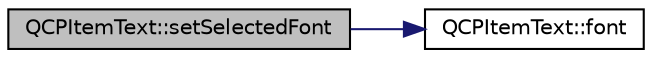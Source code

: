 digraph "QCPItemText::setSelectedFont"
{
 // LATEX_PDF_SIZE
  edge [fontname="Helvetica",fontsize="10",labelfontname="Helvetica",labelfontsize="10"];
  node [fontname="Helvetica",fontsize="10",shape=record];
  rankdir="LR";
  Node1 [label="QCPItemText::setSelectedFont",height=0.2,width=0.4,color="black", fillcolor="grey75", style="filled", fontcolor="black",tooltip=" "];
  Node1 -> Node2 [color="midnightblue",fontsize="10",style="solid",fontname="Helvetica"];
  Node2 [label="QCPItemText::font",height=0.2,width=0.4,color="black", fillcolor="white", style="filled",URL="$classQCPItemText.html#a44a564431890ffdfe0f978f8732cfb81",tooltip=" "];
}
